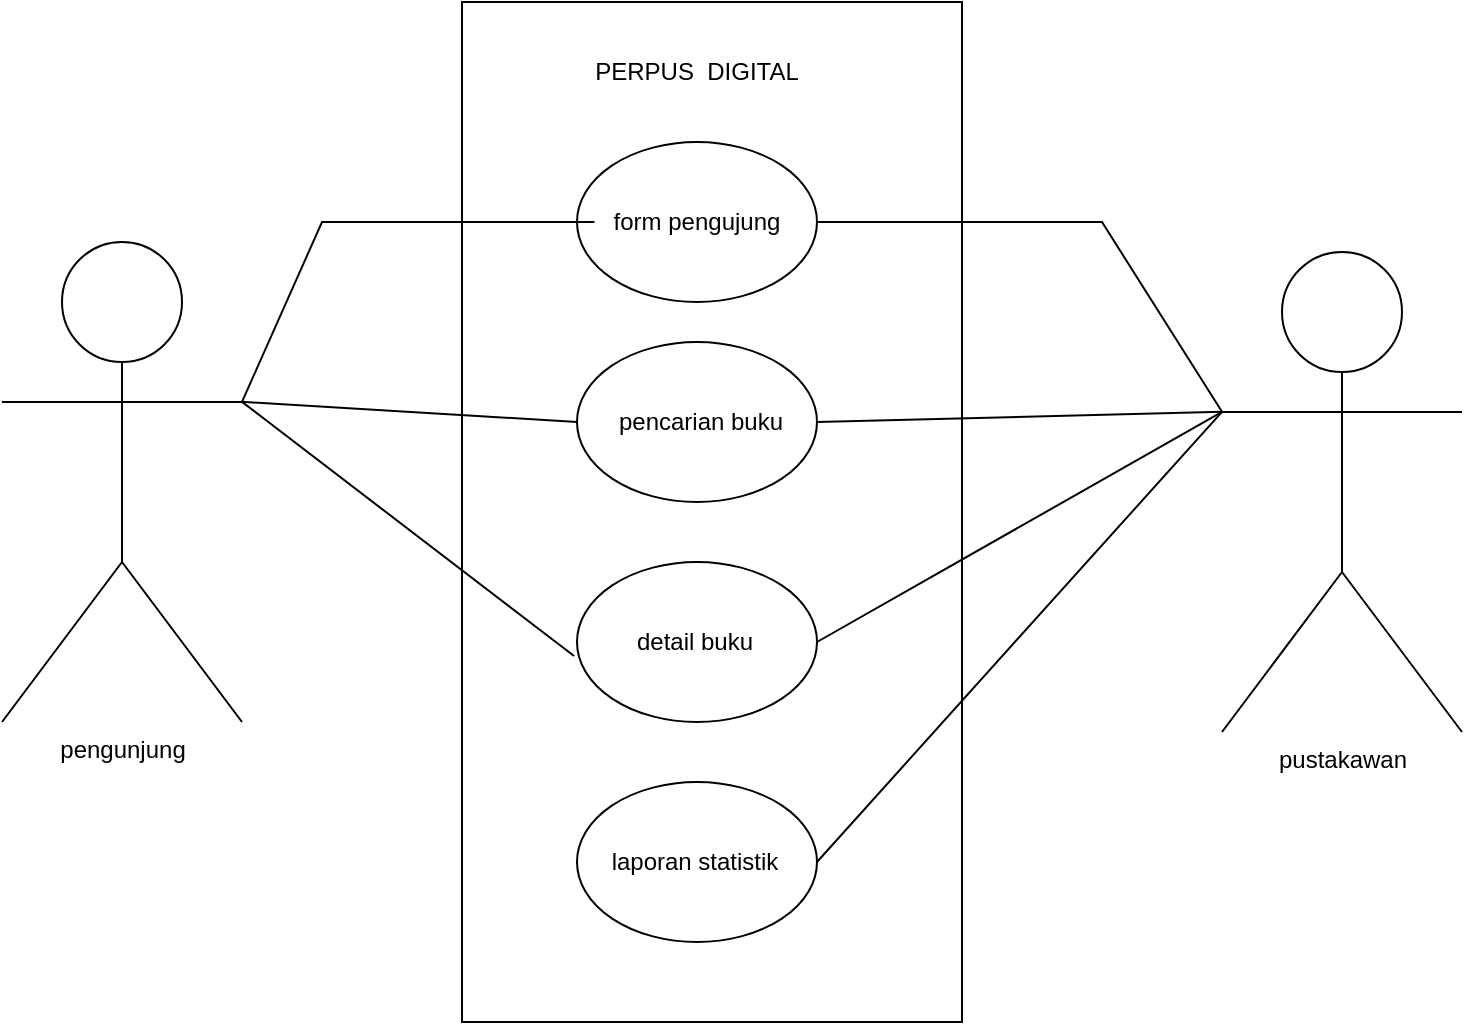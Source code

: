 <mxfile version="23.1.5" type="github">
  <diagram name="Halaman-1" id="kAJFTET_fx3VEe3SkkaH">
    <mxGraphModel dx="1114" dy="600" grid="1" gridSize="10" guides="1" tooltips="1" connect="1" arrows="1" fold="1" page="1" pageScale="1" pageWidth="827" pageHeight="1169" math="0" shadow="0">
      <root>
        <mxCell id="0" />
        <mxCell id="1" parent="0" />
        <mxCell id="St6LL9QaOFPDQxXfzSif-1" value="" style="rounded=0;whiteSpace=wrap;html=1;" vertex="1" parent="1">
          <mxGeometry x="300" y="70" width="250" height="510" as="geometry" />
        </mxCell>
        <mxCell id="St6LL9QaOFPDQxXfzSif-2" value="" style="ellipse;whiteSpace=wrap;html=1;" vertex="1" parent="1">
          <mxGeometry x="357.5" y="240" width="120" height="80" as="geometry" />
        </mxCell>
        <mxCell id="St6LL9QaOFPDQxXfzSif-3" value="" style="ellipse;whiteSpace=wrap;html=1;" vertex="1" parent="1">
          <mxGeometry x="357.5" y="350" width="120" height="80" as="geometry" />
        </mxCell>
        <mxCell id="St6LL9QaOFPDQxXfzSif-4" value="" style="ellipse;whiteSpace=wrap;html=1;" vertex="1" parent="1">
          <mxGeometry x="357.5" y="460" width="120" height="80" as="geometry" />
        </mxCell>
        <mxCell id="St6LL9QaOFPDQxXfzSif-5" value="" style="ellipse;whiteSpace=wrap;html=1;" vertex="1" parent="1">
          <mxGeometry x="357.5" y="140" width="120" height="80" as="geometry" />
        </mxCell>
        <mxCell id="St6LL9QaOFPDQxXfzSif-6" value="PERPUS&amp;nbsp; DIGITAL" style="text;html=1;align=center;verticalAlign=middle;whiteSpace=wrap;rounded=0;" vertex="1" parent="1">
          <mxGeometry x="365" y="90" width="105" height="30" as="geometry" />
        </mxCell>
        <mxCell id="St6LL9QaOFPDQxXfzSif-7" value="form pengujung" style="text;html=1;align=center;verticalAlign=middle;whiteSpace=wrap;rounded=0;" vertex="1" parent="1">
          <mxGeometry x="366.25" y="165" width="102.5" height="30" as="geometry" />
        </mxCell>
        <mxCell id="St6LL9QaOFPDQxXfzSif-8" value="laporan statistik" style="text;html=1;align=center;verticalAlign=middle;whiteSpace=wrap;rounded=0;" vertex="1" parent="1">
          <mxGeometry x="365" y="485" width="102.5" height="30" as="geometry" />
        </mxCell>
        <mxCell id="St6LL9QaOFPDQxXfzSif-9" value="detail buku" style="text;html=1;align=center;verticalAlign=middle;whiteSpace=wrap;rounded=0;" vertex="1" parent="1">
          <mxGeometry x="365" y="375" width="102.5" height="30" as="geometry" />
        </mxCell>
        <mxCell id="St6LL9QaOFPDQxXfzSif-10" value="pencarian buku" style="text;html=1;align=center;verticalAlign=middle;whiteSpace=wrap;rounded=0;" vertex="1" parent="1">
          <mxGeometry x="367.5" y="265" width="102.5" height="30" as="geometry" />
        </mxCell>
        <mxCell id="St6LL9QaOFPDQxXfzSif-11" value="pengunjung" style="shape=umlActor;verticalLabelPosition=bottom;verticalAlign=top;html=1;outlineConnect=0;" vertex="1" parent="1">
          <mxGeometry x="70" y="190" width="120" height="240" as="geometry" />
        </mxCell>
        <mxCell id="St6LL9QaOFPDQxXfzSif-12" value="pustakawan" style="shape=umlActor;verticalLabelPosition=bottom;verticalAlign=top;html=1;outlineConnect=0;" vertex="1" parent="1">
          <mxGeometry x="680" y="195" width="120" height="240" as="geometry" />
        </mxCell>
        <mxCell id="St6LL9QaOFPDQxXfzSif-16" value="" style="endArrow=none;html=1;rounded=0;exitX=1;exitY=0.333;exitDx=0;exitDy=0;exitPerimeter=0;entryX=0;entryY=0.5;entryDx=0;entryDy=0;" edge="1" parent="1" source="St6LL9QaOFPDQxXfzSif-11" target="St6LL9QaOFPDQxXfzSif-7">
          <mxGeometry width="50" height="50" relative="1" as="geometry">
            <mxPoint x="390" y="340" as="sourcePoint" />
            <mxPoint x="440" y="290" as="targetPoint" />
            <Array as="points">
              <mxPoint x="230" y="180" />
            </Array>
          </mxGeometry>
        </mxCell>
        <mxCell id="St6LL9QaOFPDQxXfzSif-17" value="" style="endArrow=none;html=1;rounded=0;exitX=0;exitY=0.333;exitDx=0;exitDy=0;exitPerimeter=0;entryX=1;entryY=0.5;entryDx=0;entryDy=0;" edge="1" parent="1" source="St6LL9QaOFPDQxXfzSif-12" target="St6LL9QaOFPDQxXfzSif-5">
          <mxGeometry width="50" height="50" relative="1" as="geometry">
            <mxPoint x="736" y="65" as="sourcePoint" />
            <mxPoint x="580" y="160" as="targetPoint" />
            <Array as="points">
              <mxPoint x="620" y="180" />
            </Array>
          </mxGeometry>
        </mxCell>
        <mxCell id="St6LL9QaOFPDQxXfzSif-18" value="" style="endArrow=none;html=1;rounded=0;entryX=0;entryY=0.5;entryDx=0;entryDy=0;exitX=1;exitY=0.333;exitDx=0;exitDy=0;exitPerimeter=0;" edge="1" parent="1" source="St6LL9QaOFPDQxXfzSif-11" target="St6LL9QaOFPDQxXfzSif-2">
          <mxGeometry width="50" height="50" relative="1" as="geometry">
            <mxPoint x="390" y="340" as="sourcePoint" />
            <mxPoint x="440" y="290" as="targetPoint" />
          </mxGeometry>
        </mxCell>
        <mxCell id="St6LL9QaOFPDQxXfzSif-20" value="" style="endArrow=none;html=1;rounded=0;entryX=0;entryY=0.333;entryDx=0;entryDy=0;entryPerimeter=0;exitX=1;exitY=0.5;exitDx=0;exitDy=0;" edge="1" parent="1" source="St6LL9QaOFPDQxXfzSif-3" target="St6LL9QaOFPDQxXfzSif-12">
          <mxGeometry width="50" height="50" relative="1" as="geometry">
            <mxPoint x="390" y="340" as="sourcePoint" />
            <mxPoint x="650" y="270" as="targetPoint" />
          </mxGeometry>
        </mxCell>
        <mxCell id="St6LL9QaOFPDQxXfzSif-21" value="" style="endArrow=none;html=1;rounded=0;entryX=0;entryY=0.333;entryDx=0;entryDy=0;entryPerimeter=0;exitX=1;exitY=0.5;exitDx=0;exitDy=0;" edge="1" parent="1" source="St6LL9QaOFPDQxXfzSif-2" target="St6LL9QaOFPDQxXfzSif-12">
          <mxGeometry width="50" height="50" relative="1" as="geometry">
            <mxPoint x="390" y="340" as="sourcePoint" />
            <mxPoint x="440" y="290" as="targetPoint" />
          </mxGeometry>
        </mxCell>
        <mxCell id="St6LL9QaOFPDQxXfzSif-22" value="" style="endArrow=none;html=1;rounded=0;exitX=1;exitY=0.333;exitDx=0;exitDy=0;exitPerimeter=0;entryX=-0.012;entryY=0.588;entryDx=0;entryDy=0;entryPerimeter=0;" edge="1" parent="1" source="St6LL9QaOFPDQxXfzSif-11" target="St6LL9QaOFPDQxXfzSif-3">
          <mxGeometry width="50" height="50" relative="1" as="geometry">
            <mxPoint x="390" y="340" as="sourcePoint" />
            <mxPoint x="440" y="290" as="targetPoint" />
          </mxGeometry>
        </mxCell>
        <mxCell id="St6LL9QaOFPDQxXfzSif-23" value="" style="endArrow=none;html=1;rounded=0;exitX=1;exitY=0.5;exitDx=0;exitDy=0;entryX=0;entryY=0.333;entryDx=0;entryDy=0;entryPerimeter=0;" edge="1" parent="1" source="St6LL9QaOFPDQxXfzSif-4" target="St6LL9QaOFPDQxXfzSif-12">
          <mxGeometry width="50" height="50" relative="1" as="geometry">
            <mxPoint x="390" y="340" as="sourcePoint" />
            <mxPoint x="440" y="290" as="targetPoint" />
          </mxGeometry>
        </mxCell>
      </root>
    </mxGraphModel>
  </diagram>
</mxfile>
